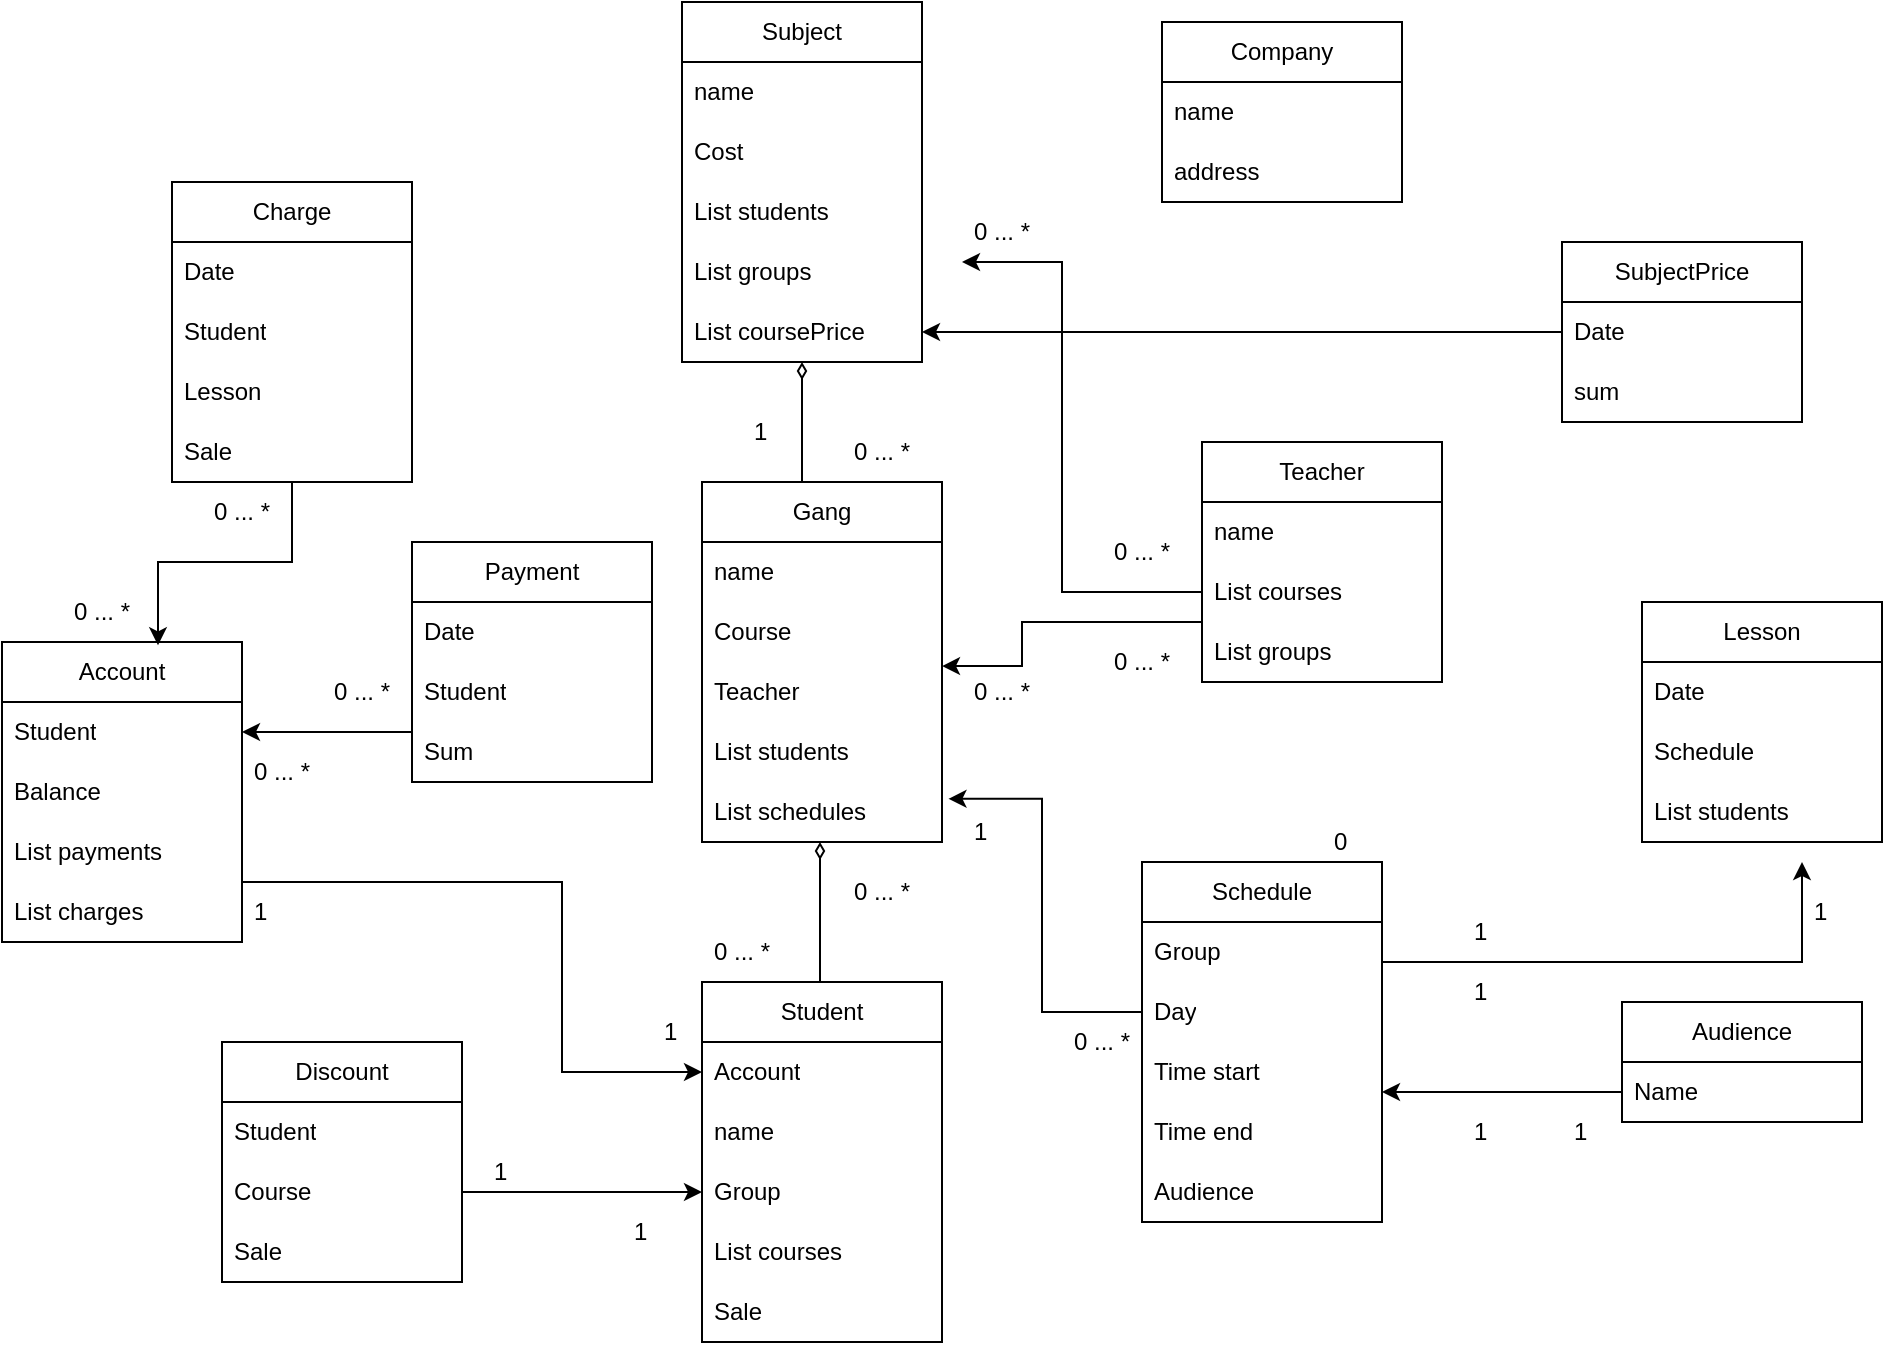 <mxfile version="28.1.2">
  <diagram name="Page-1" id="x42H76alm_saVv09KIHX">
    <mxGraphModel dx="1042" dy="2970" grid="1" gridSize="10" guides="1" tooltips="1" connect="1" arrows="1" fold="1" page="1" pageScale="1" pageWidth="1654" pageHeight="2336" math="0" shadow="0">
      <root>
        <mxCell id="0" />
        <mxCell id="1" parent="0" />
        <mxCell id="JLiOUJqUVeFOBTNSlNAL-51" style="edgeStyle=orthogonalEdgeStyle;rounded=0;orthogonalLoop=1;jettySize=auto;html=1;endArrow=diamondThin;endFill=0;" parent="1" source="JLiOUJqUVeFOBTNSlNAL-7" edge="1">
          <mxGeometry relative="1" as="geometry">
            <mxPoint x="480" y="140" as="targetPoint" />
            <Array as="points">
              <mxPoint x="490" y="220" />
              <mxPoint x="490" y="220" />
            </Array>
          </mxGeometry>
        </mxCell>
        <mxCell id="JLiOUJqUVeFOBTNSlNAL-7" value="Gang" style="swimlane;fontStyle=0;childLayout=stackLayout;horizontal=1;startSize=30;horizontalStack=0;resizeParent=1;resizeParentMax=0;resizeLast=0;collapsible=1;marginBottom=0;whiteSpace=wrap;html=1;" parent="1" vertex="1">
          <mxGeometry x="430" y="200" width="120" height="180" as="geometry" />
        </mxCell>
        <mxCell id="JLiOUJqUVeFOBTNSlNAL-8" value="name" style="text;strokeColor=none;fillColor=none;align=left;verticalAlign=middle;spacingLeft=4;spacingRight=4;overflow=hidden;points=[[0,0.5],[1,0.5]];portConstraint=eastwest;rotatable=0;whiteSpace=wrap;html=1;" parent="JLiOUJqUVeFOBTNSlNAL-7" vertex="1">
          <mxGeometry y="30" width="120" height="30" as="geometry" />
        </mxCell>
        <mxCell id="JLiOUJqUVeFOBTNSlNAL-23" value="Course" style="text;strokeColor=none;fillColor=none;align=left;verticalAlign=middle;spacingLeft=4;spacingRight=4;overflow=hidden;points=[[0,0.5],[1,0.5]];portConstraint=eastwest;rotatable=0;whiteSpace=wrap;html=1;" parent="JLiOUJqUVeFOBTNSlNAL-7" vertex="1">
          <mxGeometry y="60" width="120" height="30" as="geometry" />
        </mxCell>
        <mxCell id="CjvuQj61IgRhGeKkraPu-19" value="Teacher" style="text;strokeColor=none;fillColor=none;align=left;verticalAlign=middle;spacingLeft=4;spacingRight=4;overflow=hidden;points=[[0,0.5],[1,0.5]];portConstraint=eastwest;rotatable=0;whiteSpace=wrap;html=1;" parent="JLiOUJqUVeFOBTNSlNAL-7" vertex="1">
          <mxGeometry y="90" width="120" height="30" as="geometry" />
        </mxCell>
        <mxCell id="JLiOUJqUVeFOBTNSlNAL-9" value="List students" style="text;strokeColor=none;fillColor=none;align=left;verticalAlign=middle;spacingLeft=4;spacingRight=4;overflow=hidden;points=[[0,0.5],[1,0.5]];portConstraint=eastwest;rotatable=0;whiteSpace=wrap;html=1;" parent="JLiOUJqUVeFOBTNSlNAL-7" vertex="1">
          <mxGeometry y="120" width="120" height="30" as="geometry" />
        </mxCell>
        <mxCell id="JLiOUJqUVeFOBTNSlNAL-70" value="List schedules" style="text;strokeColor=none;fillColor=none;align=left;verticalAlign=middle;spacingLeft=4;spacingRight=4;overflow=hidden;points=[[0,0.5],[1,0.5]];portConstraint=eastwest;rotatable=0;whiteSpace=wrap;html=1;" parent="JLiOUJqUVeFOBTNSlNAL-7" vertex="1">
          <mxGeometry y="150" width="120" height="30" as="geometry" />
        </mxCell>
        <mxCell id="JLiOUJqUVeFOBTNSlNAL-12" value="Subject" style="swimlane;fontStyle=0;childLayout=stackLayout;horizontal=1;startSize=30;horizontalStack=0;resizeParent=1;resizeParentMax=0;resizeLast=0;collapsible=1;marginBottom=0;whiteSpace=wrap;html=1;" parent="1" vertex="1">
          <mxGeometry x="420" y="-40" width="120" height="180" as="geometry" />
        </mxCell>
        <mxCell id="JLiOUJqUVeFOBTNSlNAL-13" value="name" style="text;strokeColor=none;fillColor=none;align=left;verticalAlign=middle;spacingLeft=4;spacingRight=4;overflow=hidden;points=[[0,0.5],[1,0.5]];portConstraint=eastwest;rotatable=0;whiteSpace=wrap;html=1;" parent="JLiOUJqUVeFOBTNSlNAL-12" vertex="1">
          <mxGeometry y="30" width="120" height="30" as="geometry" />
        </mxCell>
        <mxCell id="JLiOUJqUVeFOBTNSlNAL-14" value="Cost" style="text;strokeColor=none;fillColor=none;align=left;verticalAlign=middle;spacingLeft=4;spacingRight=4;overflow=hidden;points=[[0,0.5],[1,0.5]];portConstraint=eastwest;rotatable=0;whiteSpace=wrap;html=1;" parent="JLiOUJqUVeFOBTNSlNAL-12" vertex="1">
          <mxGeometry y="60" width="120" height="30" as="geometry" />
        </mxCell>
        <mxCell id="JLiOUJqUVeFOBTNSlNAL-19" value="List students" style="text;strokeColor=none;fillColor=none;align=left;verticalAlign=middle;spacingLeft=4;spacingRight=4;overflow=hidden;points=[[0,0.5],[1,0.5]];portConstraint=eastwest;rotatable=0;whiteSpace=wrap;html=1;" parent="JLiOUJqUVeFOBTNSlNAL-12" vertex="1">
          <mxGeometry y="90" width="120" height="30" as="geometry" />
        </mxCell>
        <mxCell id="JLiOUJqUVeFOBTNSlNAL-21" value="List groups" style="text;strokeColor=none;fillColor=none;align=left;verticalAlign=middle;spacingLeft=4;spacingRight=4;overflow=hidden;points=[[0,0.5],[1,0.5]];portConstraint=eastwest;rotatable=0;whiteSpace=wrap;html=1;" parent="JLiOUJqUVeFOBTNSlNAL-12" vertex="1">
          <mxGeometry y="120" width="120" height="30" as="geometry" />
        </mxCell>
        <mxCell id="auYmrEi7iWuC6f41zlbs-4" value="List coursePrice" style="text;strokeColor=none;fillColor=none;align=left;verticalAlign=middle;spacingLeft=4;spacingRight=4;overflow=hidden;points=[[0,0.5],[1,0.5]];portConstraint=eastwest;rotatable=0;whiteSpace=wrap;html=1;" parent="JLiOUJqUVeFOBTNSlNAL-12" vertex="1">
          <mxGeometry y="150" width="120" height="30" as="geometry" />
        </mxCell>
        <mxCell id="JLiOUJqUVeFOBTNSlNAL-47" style="edgeStyle=orthogonalEdgeStyle;rounded=0;orthogonalLoop=1;jettySize=auto;html=1;exitX=0.5;exitY=0;exitDx=0;exitDy=0;endArrow=diamondThin;endFill=0;" parent="1" target="JLiOUJqUVeFOBTNSlNAL-70" edge="1">
          <mxGeometry relative="1" as="geometry">
            <mxPoint x="489" y="390" as="targetPoint" />
            <mxPoint x="490" y="450" as="sourcePoint" />
            <Array as="points">
              <mxPoint x="489" y="450" />
            </Array>
          </mxGeometry>
        </mxCell>
        <mxCell id="JLiOUJqUVeFOBTNSlNAL-15" value="Student" style="swimlane;fontStyle=0;childLayout=stackLayout;horizontal=1;startSize=30;horizontalStack=0;resizeParent=1;resizeParentMax=0;resizeLast=0;collapsible=1;marginBottom=0;whiteSpace=wrap;html=1;" parent="1" vertex="1">
          <mxGeometry x="430" y="450" width="120" height="180" as="geometry" />
        </mxCell>
        <mxCell id="JLiOUJqUVeFOBTNSlNAL-85" value="Account" style="text;strokeColor=none;fillColor=none;align=left;verticalAlign=middle;spacingLeft=4;spacingRight=4;overflow=hidden;points=[[0,0.5],[1,0.5]];portConstraint=eastwest;rotatable=0;whiteSpace=wrap;html=1;" parent="JLiOUJqUVeFOBTNSlNAL-15" vertex="1">
          <mxGeometry y="30" width="120" height="30" as="geometry" />
        </mxCell>
        <mxCell id="JLiOUJqUVeFOBTNSlNAL-16" value="name" style="text;strokeColor=none;fillColor=none;align=left;verticalAlign=middle;spacingLeft=4;spacingRight=4;overflow=hidden;points=[[0,0.5],[1,0.5]];portConstraint=eastwest;rotatable=0;whiteSpace=wrap;html=1;" parent="JLiOUJqUVeFOBTNSlNAL-15" vertex="1">
          <mxGeometry y="60" width="120" height="30" as="geometry" />
        </mxCell>
        <mxCell id="JLiOUJqUVeFOBTNSlNAL-17" value="Group" style="text;strokeColor=none;fillColor=none;align=left;verticalAlign=middle;spacingLeft=4;spacingRight=4;overflow=hidden;points=[[0,0.5],[1,0.5]];portConstraint=eastwest;rotatable=0;whiteSpace=wrap;html=1;" parent="JLiOUJqUVeFOBTNSlNAL-15" vertex="1">
          <mxGeometry y="90" width="120" height="30" as="geometry" />
        </mxCell>
        <mxCell id="JLiOUJqUVeFOBTNSlNAL-18" value="List courses" style="text;strokeColor=none;fillColor=none;align=left;verticalAlign=middle;spacingLeft=4;spacingRight=4;overflow=hidden;points=[[0,0.5],[1,0.5]];portConstraint=eastwest;rotatable=0;whiteSpace=wrap;html=1;" parent="JLiOUJqUVeFOBTNSlNAL-15" vertex="1">
          <mxGeometry y="120" width="120" height="30" as="geometry" />
        </mxCell>
        <mxCell id="JLiOUJqUVeFOBTNSlNAL-113" value="Sale" style="text;strokeColor=none;fillColor=none;align=left;verticalAlign=middle;spacingLeft=4;spacingRight=4;overflow=hidden;points=[[0,0.5],[1,0.5]];portConstraint=eastwest;rotatable=0;whiteSpace=wrap;html=1;" parent="JLiOUJqUVeFOBTNSlNAL-15" vertex="1">
          <mxGeometry y="150" width="120" height="30" as="geometry" />
        </mxCell>
        <mxCell id="JLiOUJqUVeFOBTNSlNAL-24" value="Teacher" style="swimlane;fontStyle=0;childLayout=stackLayout;horizontal=1;startSize=30;horizontalStack=0;resizeParent=1;resizeParentMax=0;resizeLast=0;collapsible=1;marginBottom=0;whiteSpace=wrap;html=1;" parent="1" vertex="1">
          <mxGeometry x="680" y="180" width="120" height="120" as="geometry" />
        </mxCell>
        <mxCell id="JLiOUJqUVeFOBTNSlNAL-25" value="name" style="text;strokeColor=none;fillColor=none;align=left;verticalAlign=middle;spacingLeft=4;spacingRight=4;overflow=hidden;points=[[0,0.5],[1,0.5]];portConstraint=eastwest;rotatable=0;whiteSpace=wrap;html=1;" parent="JLiOUJqUVeFOBTNSlNAL-24" vertex="1">
          <mxGeometry y="30" width="120" height="30" as="geometry" />
        </mxCell>
        <mxCell id="JLiOUJqUVeFOBTNSlNAL-26" value="List courses" style="text;strokeColor=none;fillColor=none;align=left;verticalAlign=middle;spacingLeft=4;spacingRight=4;overflow=hidden;points=[[0,0.5],[1,0.5]];portConstraint=eastwest;rotatable=0;whiteSpace=wrap;html=1;" parent="JLiOUJqUVeFOBTNSlNAL-24" vertex="1">
          <mxGeometry y="60" width="120" height="30" as="geometry" />
        </mxCell>
        <mxCell id="JLiOUJqUVeFOBTNSlNAL-55" value="List groups" style="text;strokeColor=none;fillColor=none;align=left;verticalAlign=middle;spacingLeft=4;spacingRight=4;overflow=hidden;points=[[0,0.5],[1,0.5]];portConstraint=eastwest;rotatable=0;whiteSpace=wrap;html=1;" parent="JLiOUJqUVeFOBTNSlNAL-24" vertex="1">
          <mxGeometry y="90" width="120" height="30" as="geometry" />
        </mxCell>
        <mxCell id="JLiOUJqUVeFOBTNSlNAL-28" value="Company" style="swimlane;fontStyle=0;childLayout=stackLayout;horizontal=1;startSize=30;horizontalStack=0;resizeParent=1;resizeParentMax=0;resizeLast=0;collapsible=1;marginBottom=0;whiteSpace=wrap;html=1;" parent="1" vertex="1">
          <mxGeometry x="660" y="-30" width="120" height="90" as="geometry" />
        </mxCell>
        <mxCell id="JLiOUJqUVeFOBTNSlNAL-29" value="name" style="text;strokeColor=none;fillColor=none;align=left;verticalAlign=middle;spacingLeft=4;spacingRight=4;overflow=hidden;points=[[0,0.5],[1,0.5]];portConstraint=eastwest;rotatable=0;whiteSpace=wrap;html=1;" parent="JLiOUJqUVeFOBTNSlNAL-28" vertex="1">
          <mxGeometry y="30" width="120" height="30" as="geometry" />
        </mxCell>
        <mxCell id="JLiOUJqUVeFOBTNSlNAL-30" value="address" style="text;strokeColor=none;fillColor=none;align=left;verticalAlign=middle;spacingLeft=4;spacingRight=4;overflow=hidden;points=[[0,0.5],[1,0.5]];portConstraint=eastwest;rotatable=0;whiteSpace=wrap;html=1;" parent="JLiOUJqUVeFOBTNSlNAL-28" vertex="1">
          <mxGeometry y="60" width="120" height="30" as="geometry" />
        </mxCell>
        <mxCell id="JLiOUJqUVeFOBTNSlNAL-32" value="Lesson" style="swimlane;fontStyle=0;childLayout=stackLayout;horizontal=1;startSize=30;horizontalStack=0;resizeParent=1;resizeParentMax=0;resizeLast=0;collapsible=1;marginBottom=0;whiteSpace=wrap;html=1;" parent="1" vertex="1">
          <mxGeometry x="900" y="260" width="120" height="120" as="geometry" />
        </mxCell>
        <mxCell id="JLiOUJqUVeFOBTNSlNAL-33" value="Date" style="text;strokeColor=none;fillColor=none;align=left;verticalAlign=middle;spacingLeft=4;spacingRight=4;overflow=hidden;points=[[0,0.5],[1,0.5]];portConstraint=eastwest;rotatable=0;whiteSpace=wrap;html=1;" parent="JLiOUJqUVeFOBTNSlNAL-32" vertex="1">
          <mxGeometry y="30" width="120" height="30" as="geometry" />
        </mxCell>
        <mxCell id="JLiOUJqUVeFOBTNSlNAL-34" value="Schedule" style="text;strokeColor=none;fillColor=none;align=left;verticalAlign=middle;spacingLeft=4;spacingRight=4;overflow=hidden;points=[[0,0.5],[1,0.5]];portConstraint=eastwest;rotatable=0;whiteSpace=wrap;html=1;" parent="JLiOUJqUVeFOBTNSlNAL-32" vertex="1">
          <mxGeometry y="60" width="120" height="30" as="geometry" />
        </mxCell>
        <mxCell id="Ew8G0u3-7P1k2UUW3AmW-1" value="List students" style="text;strokeColor=none;fillColor=none;align=left;verticalAlign=middle;spacingLeft=4;spacingRight=4;overflow=hidden;points=[[0,0.5],[1,0.5]];portConstraint=eastwest;rotatable=0;whiteSpace=wrap;html=1;" vertex="1" parent="JLiOUJqUVeFOBTNSlNAL-32">
          <mxGeometry y="90" width="120" height="30" as="geometry" />
        </mxCell>
        <mxCell id="JLiOUJqUVeFOBTNSlNAL-41" value="Audience" style="swimlane;fontStyle=0;childLayout=stackLayout;horizontal=1;startSize=30;horizontalStack=0;resizeParent=1;resizeParentMax=0;resizeLast=0;collapsible=1;marginBottom=0;whiteSpace=wrap;html=1;" parent="1" vertex="1">
          <mxGeometry x="890" y="460" width="120" height="60" as="geometry" />
        </mxCell>
        <mxCell id="JLiOUJqUVeFOBTNSlNAL-43" value="Name" style="text;strokeColor=none;fillColor=none;align=left;verticalAlign=middle;spacingLeft=4;spacingRight=4;overflow=hidden;points=[[0,0.5],[1,0.5]];portConstraint=eastwest;rotatable=0;whiteSpace=wrap;html=1;" parent="JLiOUJqUVeFOBTNSlNAL-41" vertex="1">
          <mxGeometry y="30" width="120" height="30" as="geometry" />
        </mxCell>
        <mxCell id="JLiOUJqUVeFOBTNSlNAL-48" value="0 ... *" style="text;strokeColor=none;fillColor=none;align=left;verticalAlign=middle;spacingLeft=4;spacingRight=4;overflow=hidden;points=[[0,0.5],[1,0.5]];portConstraint=eastwest;rotatable=0;whiteSpace=wrap;html=1;" parent="1" vertex="1">
          <mxGeometry x="500" y="390" width="50" height="30" as="geometry" />
        </mxCell>
        <mxCell id="JLiOUJqUVeFOBTNSlNAL-50" value="0 ... *" style="text;strokeColor=none;fillColor=none;align=left;verticalAlign=middle;spacingLeft=4;spacingRight=4;overflow=hidden;points=[[0,0.5],[1,0.5]];portConstraint=eastwest;rotatable=0;whiteSpace=wrap;html=1;" parent="1" vertex="1">
          <mxGeometry x="430" y="420" width="50" height="30" as="geometry" />
        </mxCell>
        <mxCell id="JLiOUJqUVeFOBTNSlNAL-52" value="0 ... *" style="text;strokeColor=none;fillColor=none;align=left;verticalAlign=middle;spacingLeft=4;spacingRight=4;overflow=hidden;points=[[0,0.5],[1,0.5]];portConstraint=eastwest;rotatable=0;whiteSpace=wrap;html=1;" parent="1" vertex="1">
          <mxGeometry x="500" y="170" width="50" height="30" as="geometry" />
        </mxCell>
        <mxCell id="JLiOUJqUVeFOBTNSlNAL-53" value="1" style="text;strokeColor=none;fillColor=none;align=left;verticalAlign=middle;spacingLeft=4;spacingRight=4;overflow=hidden;points=[[0,0.5],[1,0.5]];portConstraint=eastwest;rotatable=0;whiteSpace=wrap;html=1;" parent="1" vertex="1">
          <mxGeometry x="450" y="160" width="30" height="30" as="geometry" />
        </mxCell>
        <mxCell id="JLiOUJqUVeFOBTNSlNAL-56" style="edgeStyle=orthogonalEdgeStyle;rounded=0;orthogonalLoop=1;jettySize=auto;html=1;exitX=0;exitY=0.5;exitDx=0;exitDy=0;entryX=1;entryY=0.067;entryDx=0;entryDy=0;entryPerimeter=0;" parent="1" source="JLiOUJqUVeFOBTNSlNAL-26" target="CjvuQj61IgRhGeKkraPu-19" edge="1">
          <mxGeometry relative="1" as="geometry">
            <Array as="points">
              <mxPoint x="680" y="270" />
              <mxPoint x="590" y="270" />
              <mxPoint x="590" y="292" />
            </Array>
            <mxPoint x="550" y="315" as="targetPoint" />
          </mxGeometry>
        </mxCell>
        <mxCell id="JLiOUJqUVeFOBTNSlNAL-58" style="edgeStyle=orthogonalEdgeStyle;rounded=0;orthogonalLoop=1;jettySize=auto;html=1;" parent="1" edge="1">
          <mxGeometry relative="1" as="geometry">
            <mxPoint x="680" y="250" as="sourcePoint" />
            <mxPoint x="560" y="90" as="targetPoint" />
            <Array as="points">
              <mxPoint x="680" y="255" />
              <mxPoint x="610" y="255" />
              <mxPoint x="610" y="90" />
              <mxPoint x="560" y="90" />
            </Array>
          </mxGeometry>
        </mxCell>
        <mxCell id="JLiOUJqUVeFOBTNSlNAL-59" value="0 ... *" style="text;strokeColor=none;fillColor=none;align=left;verticalAlign=middle;spacingLeft=4;spacingRight=4;overflow=hidden;points=[[0,0.5],[1,0.5]];portConstraint=eastwest;rotatable=0;whiteSpace=wrap;html=1;" parent="1" vertex="1">
          <mxGeometry x="560" y="285" width="40" height="40" as="geometry" />
        </mxCell>
        <mxCell id="JLiOUJqUVeFOBTNSlNAL-61" value="0 ... *" style="text;strokeColor=none;fillColor=none;align=left;verticalAlign=middle;spacingLeft=4;spacingRight=4;overflow=hidden;points=[[0,0.5],[1,0.5]];portConstraint=eastwest;rotatable=0;whiteSpace=wrap;html=1;" parent="1" vertex="1">
          <mxGeometry x="560" y="60" width="50" height="30" as="geometry" />
        </mxCell>
        <mxCell id="JLiOUJqUVeFOBTNSlNAL-62" value="0 ... *" style="text;strokeColor=none;fillColor=none;align=left;verticalAlign=middle;spacingLeft=4;spacingRight=4;overflow=hidden;points=[[0,0.5],[1,0.5]];portConstraint=eastwest;rotatable=0;whiteSpace=wrap;html=1;" parent="1" vertex="1">
          <mxGeometry x="630" y="220" width="50" height="30" as="geometry" />
        </mxCell>
        <mxCell id="JLiOUJqUVeFOBTNSlNAL-63" value="0 ... *" style="text;strokeColor=none;fillColor=none;align=left;verticalAlign=middle;spacingLeft=4;spacingRight=4;overflow=hidden;points=[[0,0.5],[1,0.5]];portConstraint=eastwest;rotatable=0;whiteSpace=wrap;html=1;" parent="1" vertex="1">
          <mxGeometry x="630" y="275" width="50" height="30" as="geometry" />
        </mxCell>
        <mxCell id="JLiOUJqUVeFOBTNSlNAL-64" value="Schedule" style="swimlane;fontStyle=0;childLayout=stackLayout;horizontal=1;startSize=30;horizontalStack=0;resizeParent=1;resizeParentMax=0;resizeLast=0;collapsible=1;marginBottom=0;whiteSpace=wrap;html=1;" parent="1" vertex="1">
          <mxGeometry x="650" y="390" width="120" height="180" as="geometry" />
        </mxCell>
        <mxCell id="JLiOUJqUVeFOBTNSlNAL-65" value="Group" style="text;strokeColor=none;fillColor=none;align=left;verticalAlign=middle;spacingLeft=4;spacingRight=4;overflow=hidden;points=[[0,0.5],[1,0.5]];portConstraint=eastwest;rotatable=0;whiteSpace=wrap;html=1;" parent="JLiOUJqUVeFOBTNSlNAL-64" vertex="1">
          <mxGeometry y="30" width="120" height="30" as="geometry" />
        </mxCell>
        <mxCell id="JLiOUJqUVeFOBTNSlNAL-69" value="Day" style="text;strokeColor=none;fillColor=none;align=left;verticalAlign=middle;spacingLeft=4;spacingRight=4;overflow=hidden;points=[[0,0.5],[1,0.5]];portConstraint=eastwest;rotatable=0;whiteSpace=wrap;html=1;" parent="JLiOUJqUVeFOBTNSlNAL-64" vertex="1">
          <mxGeometry y="60" width="120" height="30" as="geometry" />
        </mxCell>
        <mxCell id="JLiOUJqUVeFOBTNSlNAL-66" value="Time start" style="text;strokeColor=none;fillColor=none;align=left;verticalAlign=middle;spacingLeft=4;spacingRight=4;overflow=hidden;points=[[0,0.5],[1,0.5]];portConstraint=eastwest;rotatable=0;whiteSpace=wrap;html=1;" parent="JLiOUJqUVeFOBTNSlNAL-64" vertex="1">
          <mxGeometry y="90" width="120" height="30" as="geometry" />
        </mxCell>
        <mxCell id="JLiOUJqUVeFOBTNSlNAL-67" value="Time end" style="text;strokeColor=none;fillColor=none;align=left;verticalAlign=middle;spacingLeft=4;spacingRight=4;overflow=hidden;points=[[0,0.5],[1,0.5]];portConstraint=eastwest;rotatable=0;whiteSpace=wrap;html=1;" parent="JLiOUJqUVeFOBTNSlNAL-64" vertex="1">
          <mxGeometry y="120" width="120" height="30" as="geometry" />
        </mxCell>
        <mxCell id="JLiOUJqUVeFOBTNSlNAL-68" value="Audience" style="text;strokeColor=none;fillColor=none;align=left;verticalAlign=middle;spacingLeft=4;spacingRight=4;overflow=hidden;points=[[0,0.5],[1,0.5]];portConstraint=eastwest;rotatable=0;whiteSpace=wrap;html=1;" parent="JLiOUJqUVeFOBTNSlNAL-64" vertex="1">
          <mxGeometry y="150" width="120" height="30" as="geometry" />
        </mxCell>
        <mxCell id="JLiOUJqUVeFOBTNSlNAL-71" style="edgeStyle=orthogonalEdgeStyle;rounded=0;orthogonalLoop=1;jettySize=auto;html=1;exitX=0;exitY=0.5;exitDx=0;exitDy=0;entryX=1.027;entryY=0.28;entryDx=0;entryDy=0;entryPerimeter=0;" parent="1" source="JLiOUJqUVeFOBTNSlNAL-69" target="JLiOUJqUVeFOBTNSlNAL-70" edge="1">
          <mxGeometry relative="1" as="geometry" />
        </mxCell>
        <mxCell id="JLiOUJqUVeFOBTNSlNAL-72" value="0 ... *" style="text;strokeColor=none;fillColor=none;align=left;verticalAlign=middle;spacingLeft=4;spacingRight=4;overflow=hidden;points=[[0,0.5],[1,0.5]];portConstraint=eastwest;rotatable=0;whiteSpace=wrap;html=1;" parent="1" vertex="1">
          <mxGeometry x="610" y="465" width="50" height="30" as="geometry" />
        </mxCell>
        <mxCell id="JLiOUJqUVeFOBTNSlNAL-73" value="1" style="text;strokeColor=none;fillColor=none;align=left;verticalAlign=middle;spacingLeft=4;spacingRight=4;overflow=hidden;points=[[0,0.5],[1,0.5]];portConstraint=eastwest;rotatable=0;whiteSpace=wrap;html=1;" parent="1" vertex="1">
          <mxGeometry x="560" y="360" width="20" height="30" as="geometry" />
        </mxCell>
        <mxCell id="JLiOUJqUVeFOBTNSlNAL-76" value="1" style="text;strokeColor=none;fillColor=none;align=left;verticalAlign=middle;spacingLeft=4;spacingRight=4;overflow=hidden;points=[[0,0.5],[1,0.5]];portConstraint=eastwest;rotatable=0;whiteSpace=wrap;html=1;" parent="1" vertex="1">
          <mxGeometry x="810" y="440" width="30" height="30" as="geometry" />
        </mxCell>
        <mxCell id="JLiOUJqUVeFOBTNSlNAL-78" style="edgeStyle=orthogonalEdgeStyle;rounded=0;orthogonalLoop=1;jettySize=auto;html=1;exitX=1;exitY=0.5;exitDx=0;exitDy=0;" parent="1" source="JLiOUJqUVeFOBTNSlNAL-66" edge="1">
          <mxGeometry relative="1" as="geometry">
            <mxPoint x="980" y="390" as="targetPoint" />
            <Array as="points">
              <mxPoint x="800" y="440" />
              <mxPoint x="970" y="440" />
            </Array>
          </mxGeometry>
        </mxCell>
        <mxCell id="JLiOUJqUVeFOBTNSlNAL-79" value="1" style="text;strokeColor=none;fillColor=none;align=left;verticalAlign=middle;spacingLeft=4;spacingRight=4;overflow=hidden;points=[[0,0.5],[1,0.5]];portConstraint=eastwest;rotatable=0;whiteSpace=wrap;html=1;" parent="1" vertex="1">
          <mxGeometry x="980" y="400" width="30" height="30" as="geometry" />
        </mxCell>
        <mxCell id="JLiOUJqUVeFOBTNSlNAL-80" value="1" style="text;strokeColor=none;fillColor=none;align=left;verticalAlign=middle;spacingLeft=4;spacingRight=4;overflow=hidden;points=[[0,0.5],[1,0.5]];portConstraint=eastwest;rotatable=0;whiteSpace=wrap;html=1;" parent="1" vertex="1">
          <mxGeometry x="810" y="410" width="30" height="30" as="geometry" />
        </mxCell>
        <mxCell id="JLiOUJqUVeFOBTNSlNAL-82" style="edgeStyle=orthogonalEdgeStyle;rounded=0;orthogonalLoop=1;jettySize=auto;html=1;exitX=0;exitY=0.5;exitDx=0;exitDy=0;entryX=1;entryY=0.833;entryDx=0;entryDy=0;entryPerimeter=0;" parent="1" source="JLiOUJqUVeFOBTNSlNAL-43" target="JLiOUJqUVeFOBTNSlNAL-66" edge="1">
          <mxGeometry relative="1" as="geometry" />
        </mxCell>
        <mxCell id="JLiOUJqUVeFOBTNSlNAL-83" value="1" style="text;strokeColor=none;fillColor=none;align=left;verticalAlign=middle;spacingLeft=4;spacingRight=4;overflow=hidden;points=[[0,0.5],[1,0.5]];portConstraint=eastwest;rotatable=0;whiteSpace=wrap;html=1;" parent="1" vertex="1">
          <mxGeometry x="810" y="510" width="30" height="30" as="geometry" />
        </mxCell>
        <mxCell id="JLiOUJqUVeFOBTNSlNAL-84" value="1" style="text;strokeColor=none;fillColor=none;align=left;verticalAlign=middle;spacingLeft=4;spacingRight=4;overflow=hidden;points=[[0,0.5],[1,0.5]];portConstraint=eastwest;rotatable=0;whiteSpace=wrap;html=1;" parent="1" vertex="1">
          <mxGeometry x="860" y="510" width="30" height="30" as="geometry" />
        </mxCell>
        <mxCell id="CjvuQj61IgRhGeKkraPu-14" style="edgeStyle=orthogonalEdgeStyle;rounded=0;orthogonalLoop=1;jettySize=auto;html=1;entryX=0;entryY=0.5;entryDx=0;entryDy=0;" parent="1" source="JLiOUJqUVeFOBTNSlNAL-87" target="JLiOUJqUVeFOBTNSlNAL-85" edge="1">
          <mxGeometry relative="1" as="geometry">
            <Array as="points">
              <mxPoint x="360" y="400" />
              <mxPoint x="360" y="495" />
            </Array>
          </mxGeometry>
        </mxCell>
        <mxCell id="JLiOUJqUVeFOBTNSlNAL-87" value="Account" style="swimlane;fontStyle=0;childLayout=stackLayout;horizontal=1;startSize=30;horizontalStack=0;resizeParent=1;resizeParentMax=0;resizeLast=0;collapsible=1;marginBottom=0;whiteSpace=wrap;html=1;" parent="1" vertex="1">
          <mxGeometry x="80" y="280" width="120" height="150" as="geometry" />
        </mxCell>
        <mxCell id="JLiOUJqUVeFOBTNSlNAL-88" value="Student" style="text;strokeColor=none;fillColor=none;align=left;verticalAlign=middle;spacingLeft=4;spacingRight=4;overflow=hidden;points=[[0,0.5],[1,0.5]];portConstraint=eastwest;rotatable=0;whiteSpace=wrap;html=1;" parent="JLiOUJqUVeFOBTNSlNAL-87" vertex="1">
          <mxGeometry y="30" width="120" height="30" as="geometry" />
        </mxCell>
        <mxCell id="JLiOUJqUVeFOBTNSlNAL-100" value="Balance" style="text;strokeColor=none;fillColor=none;align=left;verticalAlign=middle;spacingLeft=4;spacingRight=4;overflow=hidden;points=[[0,0.5],[1,0.5]];portConstraint=eastwest;rotatable=0;whiteSpace=wrap;html=1;" parent="JLiOUJqUVeFOBTNSlNAL-87" vertex="1">
          <mxGeometry y="60" width="120" height="30" as="geometry" />
        </mxCell>
        <mxCell id="JLiOUJqUVeFOBTNSlNAL-89" value="List payments" style="text;strokeColor=none;fillColor=none;align=left;verticalAlign=middle;spacingLeft=4;spacingRight=4;overflow=hidden;points=[[0,0.5],[1,0.5]];portConstraint=eastwest;rotatable=0;whiteSpace=wrap;html=1;" parent="JLiOUJqUVeFOBTNSlNAL-87" vertex="1">
          <mxGeometry y="90" width="120" height="30" as="geometry" />
        </mxCell>
        <mxCell id="JLiOUJqUVeFOBTNSlNAL-90" value="List charges" style="text;strokeColor=none;fillColor=none;align=left;verticalAlign=middle;spacingLeft=4;spacingRight=4;overflow=hidden;points=[[0,0.5],[1,0.5]];portConstraint=eastwest;rotatable=0;whiteSpace=wrap;html=1;" parent="JLiOUJqUVeFOBTNSlNAL-87" vertex="1">
          <mxGeometry y="120" width="120" height="30" as="geometry" />
        </mxCell>
        <mxCell id="JLiOUJqUVeFOBTNSlNAL-92" value="Payment" style="swimlane;fontStyle=0;childLayout=stackLayout;horizontal=1;startSize=30;horizontalStack=0;resizeParent=1;resizeParentMax=0;resizeLast=0;collapsible=1;marginBottom=0;whiteSpace=wrap;html=1;" parent="1" vertex="1">
          <mxGeometry x="285" y="230" width="120" height="120" as="geometry" />
        </mxCell>
        <mxCell id="JLiOUJqUVeFOBTNSlNAL-93" value="Date" style="text;strokeColor=none;fillColor=none;align=left;verticalAlign=middle;spacingLeft=4;spacingRight=4;overflow=hidden;points=[[0,0.5],[1,0.5]];portConstraint=eastwest;rotatable=0;whiteSpace=wrap;html=1;" parent="JLiOUJqUVeFOBTNSlNAL-92" vertex="1">
          <mxGeometry y="30" width="120" height="30" as="geometry" />
        </mxCell>
        <mxCell id="JLiOUJqUVeFOBTNSlNAL-101" value="Student" style="text;strokeColor=none;fillColor=none;align=left;verticalAlign=middle;spacingLeft=4;spacingRight=4;overflow=hidden;points=[[0,0.5],[1,0.5]];portConstraint=eastwest;rotatable=0;whiteSpace=wrap;html=1;" parent="JLiOUJqUVeFOBTNSlNAL-92" vertex="1">
          <mxGeometry y="60" width="120" height="30" as="geometry" />
        </mxCell>
        <mxCell id="JLiOUJqUVeFOBTNSlNAL-94" value="Sum" style="text;strokeColor=none;fillColor=none;align=left;verticalAlign=middle;spacingLeft=4;spacingRight=4;overflow=hidden;points=[[0,0.5],[1,0.5]];portConstraint=eastwest;rotatable=0;whiteSpace=wrap;html=1;" parent="JLiOUJqUVeFOBTNSlNAL-92" vertex="1">
          <mxGeometry y="90" width="120" height="30" as="geometry" />
        </mxCell>
        <mxCell id="JLiOUJqUVeFOBTNSlNAL-102" value="Charge" style="swimlane;fontStyle=0;childLayout=stackLayout;horizontal=1;startSize=30;horizontalStack=0;resizeParent=1;resizeParentMax=0;resizeLast=0;collapsible=1;marginBottom=0;whiteSpace=wrap;html=1;" parent="1" vertex="1">
          <mxGeometry x="165" y="50" width="120" height="150" as="geometry" />
        </mxCell>
        <mxCell id="JLiOUJqUVeFOBTNSlNAL-103" value="Date" style="text;strokeColor=none;fillColor=none;align=left;verticalAlign=middle;spacingLeft=4;spacingRight=4;overflow=hidden;points=[[0,0.5],[1,0.5]];portConstraint=eastwest;rotatable=0;whiteSpace=wrap;html=1;" parent="JLiOUJqUVeFOBTNSlNAL-102" vertex="1">
          <mxGeometry y="30" width="120" height="30" as="geometry" />
        </mxCell>
        <mxCell id="JLiOUJqUVeFOBTNSlNAL-104" value="Student" style="text;strokeColor=none;fillColor=none;align=left;verticalAlign=middle;spacingLeft=4;spacingRight=4;overflow=hidden;points=[[0,0.5],[1,0.5]];portConstraint=eastwest;rotatable=0;whiteSpace=wrap;html=1;" parent="JLiOUJqUVeFOBTNSlNAL-102" vertex="1">
          <mxGeometry y="60" width="120" height="30" as="geometry" />
        </mxCell>
        <mxCell id="JLiOUJqUVeFOBTNSlNAL-105" value="Lesson" style="text;strokeColor=none;fillColor=none;align=left;verticalAlign=middle;spacingLeft=4;spacingRight=4;overflow=hidden;points=[[0,0.5],[1,0.5]];portConstraint=eastwest;rotatable=0;whiteSpace=wrap;html=1;" parent="JLiOUJqUVeFOBTNSlNAL-102" vertex="1">
          <mxGeometry y="90" width="120" height="30" as="geometry" />
        </mxCell>
        <mxCell id="JLiOUJqUVeFOBTNSlNAL-106" value="Sale" style="text;strokeColor=none;fillColor=none;align=left;verticalAlign=middle;spacingLeft=4;spacingRight=4;overflow=hidden;points=[[0,0.5],[1,0.5]];portConstraint=eastwest;rotatable=0;whiteSpace=wrap;html=1;" parent="JLiOUJqUVeFOBTNSlNAL-102" vertex="1">
          <mxGeometry y="120" width="120" height="30" as="geometry" />
        </mxCell>
        <mxCell id="JLiOUJqUVeFOBTNSlNAL-107" style="edgeStyle=orthogonalEdgeStyle;rounded=0;orthogonalLoop=1;jettySize=auto;html=1;exitX=1;exitY=0.5;exitDx=0;exitDy=0;" parent="1" source="JLiOUJqUVeFOBTNSlNAL-73" target="JLiOUJqUVeFOBTNSlNAL-73" edge="1">
          <mxGeometry relative="1" as="geometry" />
        </mxCell>
        <mxCell id="JLiOUJqUVeFOBTNSlNAL-109" value="Discount" style="swimlane;fontStyle=0;childLayout=stackLayout;horizontal=1;startSize=30;horizontalStack=0;resizeParent=1;resizeParentMax=0;resizeLast=0;collapsible=1;marginBottom=0;whiteSpace=wrap;html=1;" parent="1" vertex="1">
          <mxGeometry x="190" y="480" width="120" height="120" as="geometry" />
        </mxCell>
        <mxCell id="JLiOUJqUVeFOBTNSlNAL-110" value="Student" style="text;strokeColor=none;fillColor=none;align=left;verticalAlign=middle;spacingLeft=4;spacingRight=4;overflow=hidden;points=[[0,0.5],[1,0.5]];portConstraint=eastwest;rotatable=0;whiteSpace=wrap;html=1;" parent="JLiOUJqUVeFOBTNSlNAL-109" vertex="1">
          <mxGeometry y="30" width="120" height="30" as="geometry" />
        </mxCell>
        <mxCell id="JLiOUJqUVeFOBTNSlNAL-111" value="Course" style="text;strokeColor=none;fillColor=none;align=left;verticalAlign=middle;spacingLeft=4;spacingRight=4;overflow=hidden;points=[[0,0.5],[1,0.5]];portConstraint=eastwest;rotatable=0;whiteSpace=wrap;html=1;" parent="JLiOUJqUVeFOBTNSlNAL-109" vertex="1">
          <mxGeometry y="60" width="120" height="30" as="geometry" />
        </mxCell>
        <mxCell id="JLiOUJqUVeFOBTNSlNAL-112" value="Sale" style="text;strokeColor=none;fillColor=none;align=left;verticalAlign=middle;spacingLeft=4;spacingRight=4;overflow=hidden;points=[[0,0.5],[1,0.5]];portConstraint=eastwest;rotatable=0;whiteSpace=wrap;html=1;" parent="JLiOUJqUVeFOBTNSlNAL-109" vertex="1">
          <mxGeometry y="90" width="120" height="30" as="geometry" />
        </mxCell>
        <mxCell id="CjvuQj61IgRhGeKkraPu-3" style="edgeStyle=orthogonalEdgeStyle;rounded=0;orthogonalLoop=1;jettySize=auto;html=1;" parent="1" source="JLiOUJqUVeFOBTNSlNAL-92" target="JLiOUJqUVeFOBTNSlNAL-88" edge="1">
          <mxGeometry relative="1" as="geometry">
            <Array as="points">
              <mxPoint x="260" y="325" />
              <mxPoint x="260" y="325" />
            </Array>
          </mxGeometry>
        </mxCell>
        <mxCell id="CjvuQj61IgRhGeKkraPu-6" value="0 ... *" style="text;strokeColor=none;fillColor=none;align=left;verticalAlign=middle;spacingLeft=4;spacingRight=4;overflow=hidden;points=[[0,0.5],[1,0.5]];portConstraint=eastwest;rotatable=0;whiteSpace=wrap;html=1;" parent="1" vertex="1">
          <mxGeometry x="240" y="290" width="50" height="30" as="geometry" />
        </mxCell>
        <mxCell id="CjvuQj61IgRhGeKkraPu-7" value="0 ... *" style="text;strokeColor=none;fillColor=none;align=left;verticalAlign=middle;spacingLeft=4;spacingRight=4;overflow=hidden;points=[[0,0.5],[1,0.5]];portConstraint=eastwest;rotatable=0;whiteSpace=wrap;html=1;" parent="1" vertex="1">
          <mxGeometry x="110" y="250" width="50" height="30" as="geometry" />
        </mxCell>
        <mxCell id="CjvuQj61IgRhGeKkraPu-8" value="0 ... *" style="text;strokeColor=none;fillColor=none;align=left;verticalAlign=middle;spacingLeft=4;spacingRight=4;overflow=hidden;points=[[0,0.5],[1,0.5]];portConstraint=eastwest;rotatable=0;whiteSpace=wrap;html=1;" parent="1" vertex="1">
          <mxGeometry x="180" y="200" width="50" height="30" as="geometry" />
        </mxCell>
        <mxCell id="CjvuQj61IgRhGeKkraPu-9" value="0 ... *" style="text;strokeColor=none;fillColor=none;align=left;verticalAlign=middle;spacingLeft=4;spacingRight=4;overflow=hidden;points=[[0,0.5],[1,0.5]];portConstraint=eastwest;rotatable=0;whiteSpace=wrap;html=1;" parent="1" vertex="1">
          <mxGeometry x="200" y="330" width="50" height="30" as="geometry" />
        </mxCell>
        <mxCell id="CjvuQj61IgRhGeKkraPu-11" value="1" style="text;strokeColor=none;fillColor=none;align=left;verticalAlign=middle;spacingLeft=4;spacingRight=4;overflow=hidden;points=[[0,0.5],[1,0.5]];portConstraint=eastwest;rotatable=0;whiteSpace=wrap;html=1;" parent="1" vertex="1">
          <mxGeometry x="200" y="400" width="30" height="30" as="geometry" />
        </mxCell>
        <mxCell id="CjvuQj61IgRhGeKkraPu-12" value="1" style="text;strokeColor=none;fillColor=none;align=left;verticalAlign=middle;spacingLeft=4;spacingRight=4;overflow=hidden;points=[[0,0.5],[1,0.5]];portConstraint=eastwest;rotatable=0;whiteSpace=wrap;html=1;" parent="1" vertex="1">
          <mxGeometry x="405" y="460" width="30" height="30" as="geometry" />
        </mxCell>
        <mxCell id="CjvuQj61IgRhGeKkraPu-15" style="edgeStyle=orthogonalEdgeStyle;rounded=0;orthogonalLoop=1;jettySize=auto;html=1;entryX=0.65;entryY=0.011;entryDx=0;entryDy=0;entryPerimeter=0;" parent="1" source="JLiOUJqUVeFOBTNSlNAL-102" target="JLiOUJqUVeFOBTNSlNAL-87" edge="1">
          <mxGeometry relative="1" as="geometry" />
        </mxCell>
        <mxCell id="CjvuQj61IgRhGeKkraPu-16" style="edgeStyle=orthogonalEdgeStyle;rounded=0;orthogonalLoop=1;jettySize=auto;html=1;entryX=0;entryY=0.5;entryDx=0;entryDy=0;" parent="1" source="JLiOUJqUVeFOBTNSlNAL-111" target="JLiOUJqUVeFOBTNSlNAL-17" edge="1">
          <mxGeometry relative="1" as="geometry" />
        </mxCell>
        <mxCell id="CjvuQj61IgRhGeKkraPu-17" value="1" style="text;strokeColor=none;fillColor=none;align=left;verticalAlign=middle;spacingLeft=4;spacingRight=4;overflow=hidden;points=[[0,0.5],[1,0.5]];portConstraint=eastwest;rotatable=0;whiteSpace=wrap;html=1;" parent="1" vertex="1">
          <mxGeometry x="320" y="530" width="30" height="30" as="geometry" />
        </mxCell>
        <mxCell id="CjvuQj61IgRhGeKkraPu-18" value="1" style="text;strokeColor=none;fillColor=none;align=left;verticalAlign=middle;spacingLeft=4;spacingRight=4;overflow=hidden;points=[[0,0.5],[1,0.5]];portConstraint=eastwest;rotatable=0;whiteSpace=wrap;html=1;" parent="1" vertex="1">
          <mxGeometry x="390" y="560" width="30" height="30" as="geometry" />
        </mxCell>
        <mxCell id="CjvuQj61IgRhGeKkraPu-22" value="0" style="text;strokeColor=none;fillColor=none;align=left;verticalAlign=middle;spacingLeft=4;spacingRight=4;overflow=hidden;points=[[0,0.5],[1,0.5]];portConstraint=eastwest;rotatable=0;whiteSpace=wrap;html=1;" parent="1" vertex="1">
          <mxGeometry x="740" y="360" width="30" height="40" as="geometry" />
        </mxCell>
        <mxCell id="auYmrEi7iWuC6f41zlbs-5" style="edgeStyle=orthogonalEdgeStyle;rounded=0;orthogonalLoop=1;jettySize=auto;html=1;" parent="1" source="auYmrEi7iWuC6f41zlbs-1" target="auYmrEi7iWuC6f41zlbs-4" edge="1">
          <mxGeometry relative="1" as="geometry" />
        </mxCell>
        <mxCell id="auYmrEi7iWuC6f41zlbs-1" value="SubjectPrice" style="swimlane;fontStyle=0;childLayout=stackLayout;horizontal=1;startSize=30;horizontalStack=0;resizeParent=1;resizeParentMax=0;resizeLast=0;collapsible=1;marginBottom=0;whiteSpace=wrap;html=1;" parent="1" vertex="1">
          <mxGeometry x="860" y="80" width="120" height="90" as="geometry" />
        </mxCell>
        <mxCell id="auYmrEi7iWuC6f41zlbs-2" value="Date" style="text;strokeColor=none;fillColor=none;align=left;verticalAlign=middle;spacingLeft=4;spacingRight=4;overflow=hidden;points=[[0,0.5],[1,0.5]];portConstraint=eastwest;rotatable=0;whiteSpace=wrap;html=1;" parent="auYmrEi7iWuC6f41zlbs-1" vertex="1">
          <mxGeometry y="30" width="120" height="30" as="geometry" />
        </mxCell>
        <mxCell id="auYmrEi7iWuC6f41zlbs-3" value="sum" style="text;strokeColor=none;fillColor=none;align=left;verticalAlign=middle;spacingLeft=4;spacingRight=4;overflow=hidden;points=[[0,0.5],[1,0.5]];portConstraint=eastwest;rotatable=0;whiteSpace=wrap;html=1;" parent="auYmrEi7iWuC6f41zlbs-1" vertex="1">
          <mxGeometry y="60" width="120" height="30" as="geometry" />
        </mxCell>
      </root>
    </mxGraphModel>
  </diagram>
</mxfile>
